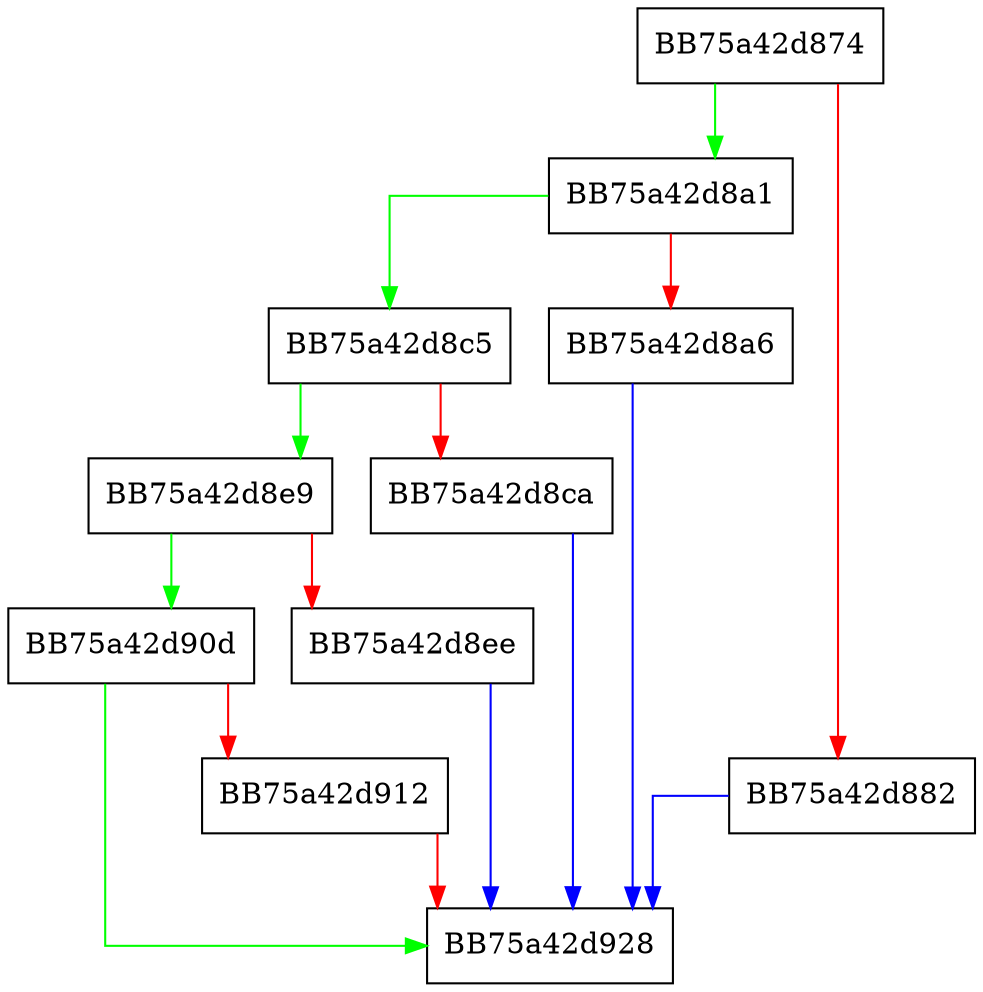 digraph Finalize {
  node [shape="box"];
  graph [splines=ortho];
  BB75a42d874 -> BB75a42d8a1 [color="green"];
  BB75a42d874 -> BB75a42d882 [color="red"];
  BB75a42d882 -> BB75a42d928 [color="blue"];
  BB75a42d8a1 -> BB75a42d8c5 [color="green"];
  BB75a42d8a1 -> BB75a42d8a6 [color="red"];
  BB75a42d8a6 -> BB75a42d928 [color="blue"];
  BB75a42d8c5 -> BB75a42d8e9 [color="green"];
  BB75a42d8c5 -> BB75a42d8ca [color="red"];
  BB75a42d8ca -> BB75a42d928 [color="blue"];
  BB75a42d8e9 -> BB75a42d90d [color="green"];
  BB75a42d8e9 -> BB75a42d8ee [color="red"];
  BB75a42d8ee -> BB75a42d928 [color="blue"];
  BB75a42d90d -> BB75a42d928 [color="green"];
  BB75a42d90d -> BB75a42d912 [color="red"];
  BB75a42d912 -> BB75a42d928 [color="red"];
}